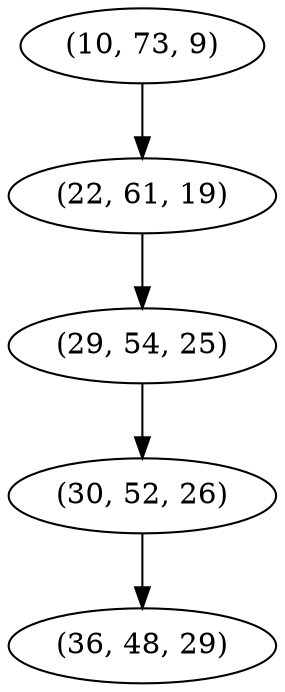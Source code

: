 digraph tree {
    "(10, 73, 9)";
    "(22, 61, 19)";
    "(29, 54, 25)";
    "(30, 52, 26)";
    "(36, 48, 29)";
    "(10, 73, 9)" -> "(22, 61, 19)";
    "(22, 61, 19)" -> "(29, 54, 25)";
    "(29, 54, 25)" -> "(30, 52, 26)";
    "(30, 52, 26)" -> "(36, 48, 29)";
}
